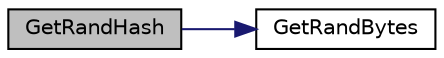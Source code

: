 digraph "GetRandHash"
{
  edge [fontname="Helvetica",fontsize="10",labelfontname="Helvetica",labelfontsize="10"];
  node [fontname="Helvetica",fontsize="10",shape=record];
  rankdir="LR";
  Node512 [label="GetRandHash",height=0.2,width=0.4,color="black", fillcolor="grey75", style="filled", fontcolor="black"];
  Node512 -> Node513 [color="midnightblue",fontsize="10",style="solid",fontname="Helvetica"];
  Node513 [label="GetRandBytes",height=0.2,width=0.4,color="black", fillcolor="white", style="filled",URL="$df/d2d/util_8cpp.html#acf52c2aa8213c7b15e26594a2264ed8a"];
}
